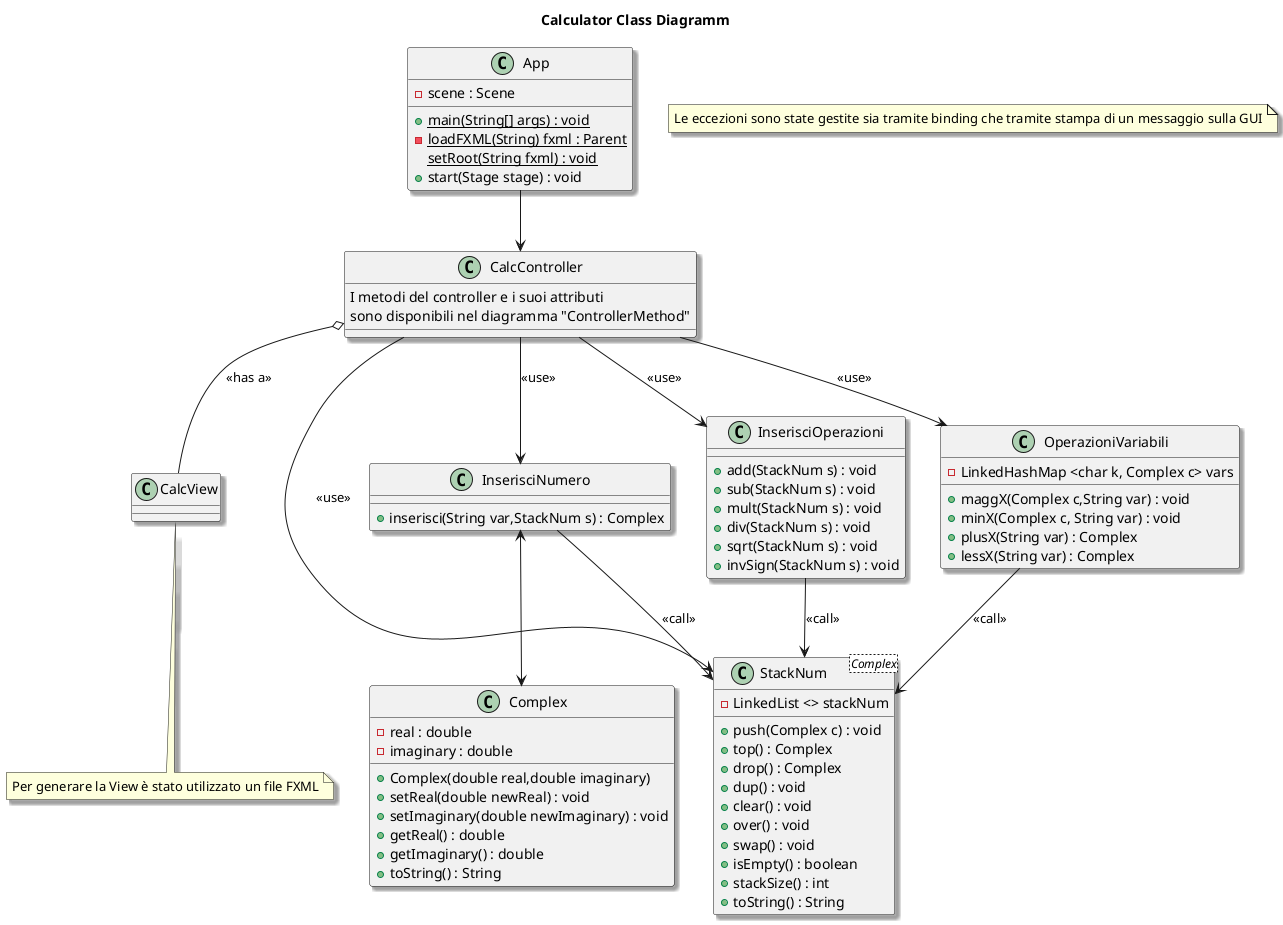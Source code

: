 @startuml classDiagramm
skinparam shadowing true
title Calculator Class Diagramm 

note "Per generare la View è stato utilizzato un file FXML" as N1
note "Le eccezioni sono state gestite sia tramite binding che tramite stampa di un messaggio sulla GUI" as N2


class StackNum<Complex>{
    - LinkedList <> stackNum
    + push(Complex c) : void 
    + top() : Complex
    + drop() : Complex
    + dup() : void
    + clear() : void
    + over() : void
    + swap() : void
    + isEmpty() : boolean
    + stackSize() : int 
    + toString() : String 
}



class App{
    - scene : Scene
    + {static} main(String[] args) : void
    - {static} loadFXML(String) fxml : Parent
    {static}setRoot(String fxml) : void
    + start(Stage stage) : void
}

class CalcController{
    I metodi del controller e i suoi attributi 
    sono disponibili nel diagramma "ControllerMethod"
}
class CalcView{
    
}

class InserisciNumero{
    + inserisci(String var,StackNum s) : Complex 
}

class Complex{
    - real : double
    - imaginary : double
    + Complex(double real,double imaginary)
    + setReal(double newReal) : void 
    + setImaginary(double newImaginary) : void
    + getReal() : double
    + getImaginary() : double
    + toString() : String
}

class InserisciOperazioni{
    + add(StackNum s) : void
    + sub(StackNum s) : void 
    + mult(StackNum s) : void
    + div(StackNum s) : void
    + sqrt(StackNum s) : void
    + invSign(StackNum s) : void
}

class OperazioniVariabili{
    - LinkedHashMap <char k, Complex c> vars
    + maggX(Complex c,String var) : void
    + minX(Complex c, String var) : void
    + plusX(String var) : Complex
    + lessX(String var) : Complex
}

App --> CalcController

CalcView .. N1

CalcController --> InserisciOperazioni : <<use>>
CalcController --> InserisciNumero : <<use>>
CalcController --> StackNum : <<use>>
CalcController --> OperazioniVariabili : <<use>>
CalcController o-- CalcView : <<has a>>


InserisciNumero <--> Complex


OperazioniVariabili --> StackNum : <<call>>
InserisciOperazioni --> StackNum : <<call>>
InserisciNumero --> StackNum : <<call>>



@enduml